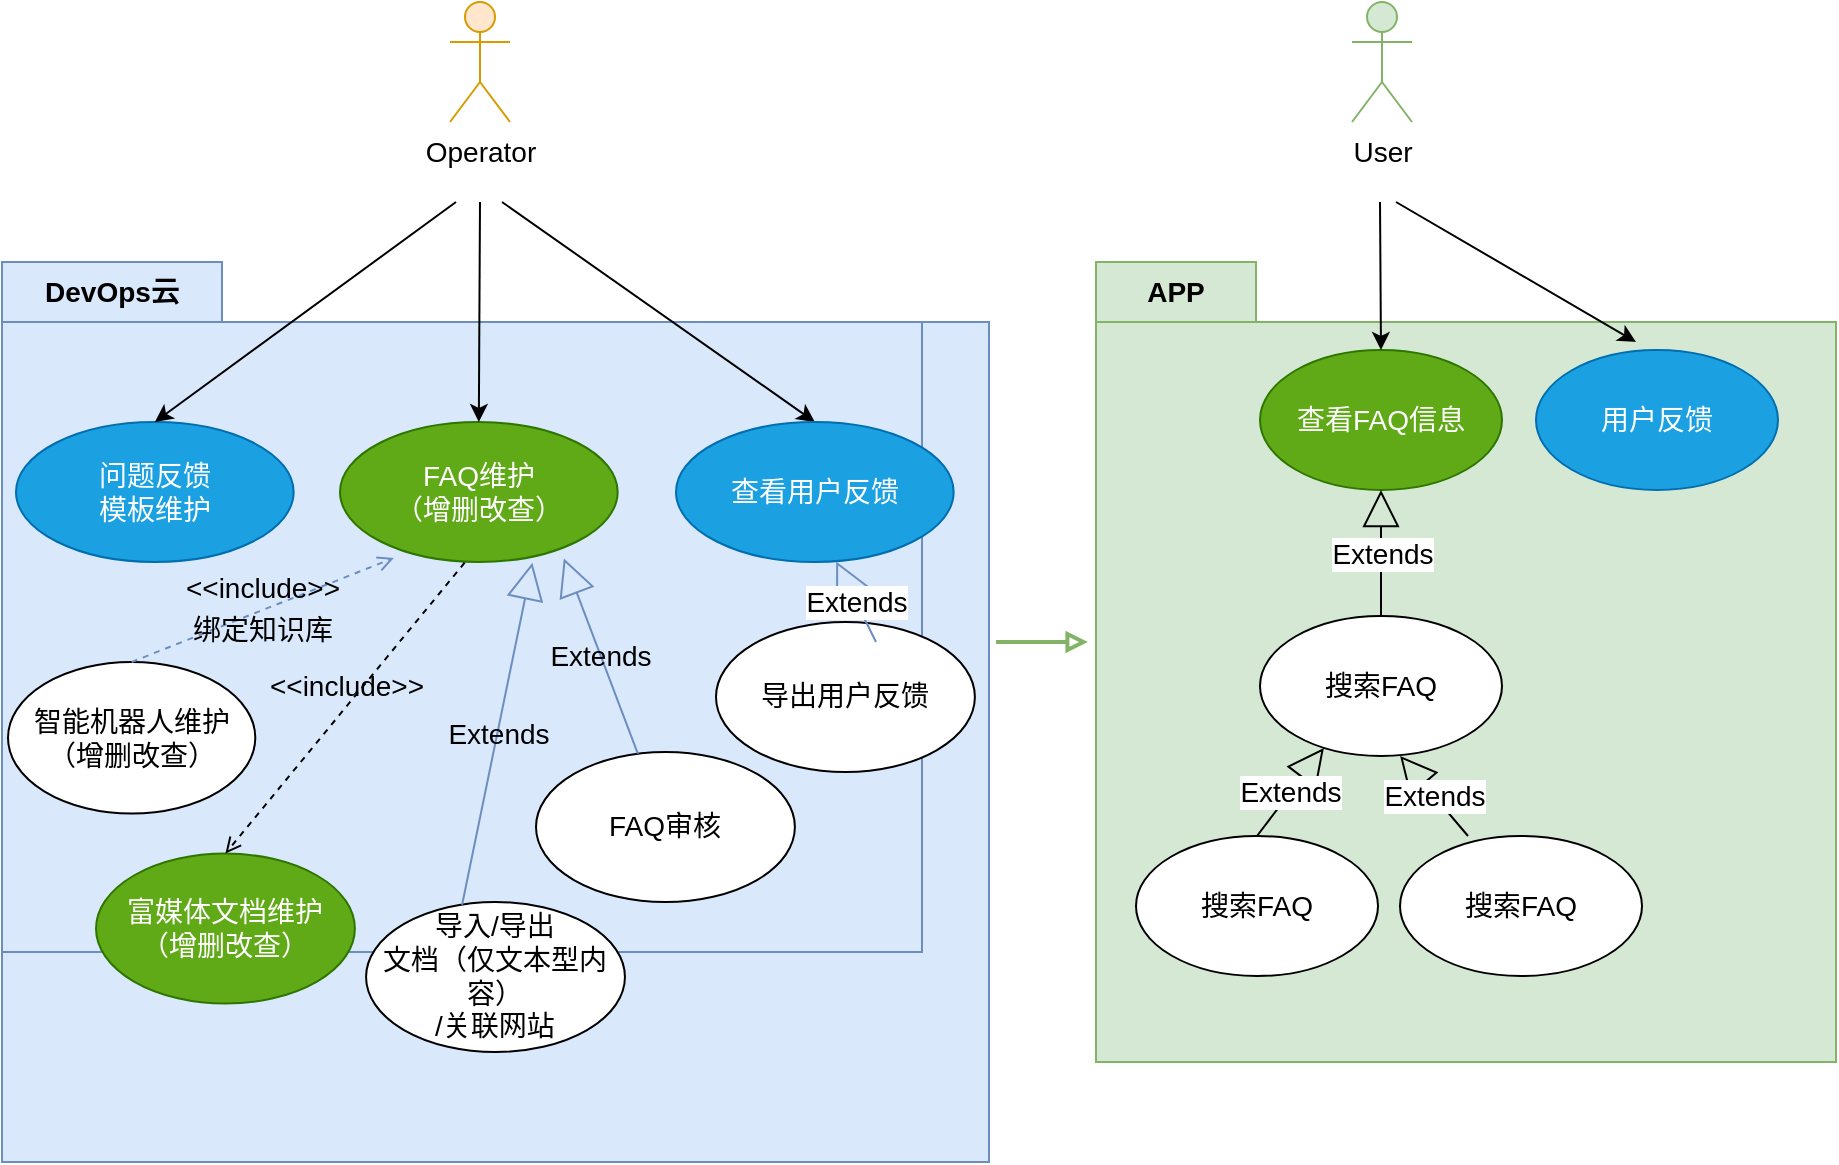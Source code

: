 <mxfile version="24.0.7" type="github">
  <diagram name="第 1 页" id="6x4LvMagdbzSouyHg_lp">
    <mxGraphModel dx="1773" dy="613" grid="1" gridSize="10" guides="1" tooltips="1" connect="1" arrows="1" fold="1" page="1" pageScale="1" pageWidth="827" pageHeight="1169" math="0" shadow="0">
      <root>
        <mxCell id="0" />
        <mxCell id="1" parent="0" />
        <mxCell id="KTRBiwCCIsHWIs7wHr18-67" value="" style="shape=folder;fontStyle=1;tabWidth=80;tabHeight=30;tabPosition=left;html=1;boundedLbl=1;whiteSpace=wrap;fontSize=14;fillColor=#d5e8d4;strokeColor=#82b366;" parent="1" vertex="1">
          <mxGeometry x="420" y="330" width="370" height="400" as="geometry" />
        </mxCell>
        <mxCell id="KTRBiwCCIsHWIs7wHr18-30" value="DevOps云" style="shape=folder;fontStyle=1;tabWidth=110;tabHeight=30;tabPosition=left;html=1;boundedLbl=1;labelInHeader=1;container=1;collapsible=0;whiteSpace=wrap;fontSize=14;fillColor=#dae8fc;strokeColor=#6c8ebf;" parent="1" vertex="1">
          <mxGeometry x="-127" y="330" width="493.5" height="450" as="geometry" />
        </mxCell>
        <mxCell id="KTRBiwCCIsHWIs7wHr18-31" value="" style="html=1;strokeColor=#6c8ebf;resizeWidth=1;resizeHeight=1;fillColor=#dae8fc;part=1;connectable=0;allowArrows=0;deletable=0;whiteSpace=wrap;fontSize=14;" parent="KTRBiwCCIsHWIs7wHr18-30" vertex="1">
          <mxGeometry width="460.0" height="315" relative="1" as="geometry">
            <mxPoint y="30" as="offset" />
          </mxGeometry>
        </mxCell>
        <mxCell id="KTRBiwCCIsHWIs7wHr18-38" value="智能机器人维护&lt;div style=&quot;font-size: 14px;&quot;&gt;（增删改查）&lt;/div&gt;" style="ellipse;whiteSpace=wrap;html=1;fontSize=14;" parent="KTRBiwCCIsHWIs7wHr18-30" vertex="1">
          <mxGeometry x="3" y="200" width="123.66" height="75.77" as="geometry" />
        </mxCell>
        <mxCell id="KTRBiwCCIsHWIs7wHr18-16" value="FAQ维护&lt;div style=&quot;font-size: 14px;&quot;&gt;（增删改查）&lt;/div&gt;" style="ellipse;whiteSpace=wrap;html=1;fontSize=14;fillColor=#60a917;fontColor=#ffffff;strokeColor=#2D7600;" parent="KTRBiwCCIsHWIs7wHr18-30" vertex="1">
          <mxGeometry x="169" y="80" width="138.83" height="70" as="geometry" />
        </mxCell>
        <mxCell id="KTRBiwCCIsHWIs7wHr18-42" value="&amp;lt;&amp;lt;include&amp;gt;&amp;gt;" style="html=1;verticalAlign=bottom;labelBackgroundColor=none;endArrow=open;endFill=0;dashed=1;rounded=0;exitX=0.5;exitY=0;exitDx=0;exitDy=0;fontSize=14;entryX=0.194;entryY=0.971;entryDx=0;entryDy=0;entryPerimeter=0;fillColor=#dae8fc;strokeColor=#6c8ebf;" parent="KTRBiwCCIsHWIs7wHr18-30" source="KTRBiwCCIsHWIs7wHr18-38" target="KTRBiwCCIsHWIs7wHr18-16" edge="1">
          <mxGeometry width="160" relative="1" as="geometry">
            <mxPoint y="259.615" as="sourcePoint" />
            <mxPoint x="207" y="160" as="targetPoint" />
          </mxGeometry>
        </mxCell>
        <mxCell id="KTRBiwCCIsHWIs7wHr18-43" value="绑定知识库" style="edgeLabel;html=1;align=center;verticalAlign=middle;resizable=0;points=[];fontSize=14;labelBackgroundColor=none;" parent="KTRBiwCCIsHWIs7wHr18-42" vertex="1" connectable="0">
          <mxGeometry x="0.092" y="-3" relative="1" as="geometry">
            <mxPoint x="-8" y="9" as="offset" />
          </mxGeometry>
        </mxCell>
        <mxCell id="KTRBiwCCIsHWIs7wHr18-18" value="富媒体文档维护&lt;div style=&quot;font-size: 14px;&quot;&gt;（增删改查）&lt;/div&gt;" style="ellipse;whiteSpace=wrap;html=1;fontSize=14;fillColor=#60a917;fontColor=#ffffff;strokeColor=#2D7600;" parent="KTRBiwCCIsHWIs7wHr18-30" vertex="1">
          <mxGeometry x="47.002" y="295.769" width="129.442" height="75" as="geometry" />
        </mxCell>
        <mxCell id="KTRBiwCCIsHWIs7wHr18-44" value="导入/导出&lt;div style=&quot;font-size: 14px;&quot;&gt;文档（仅文本型内容）&lt;div style=&quot;font-size: 14px;&quot;&gt;/关联网站&lt;/div&gt;&lt;/div&gt;" style="ellipse;whiteSpace=wrap;html=1;fontSize=14;" parent="KTRBiwCCIsHWIs7wHr18-30" vertex="1">
          <mxGeometry x="182.032" y="319.999" width="129.442" height="75" as="geometry" />
        </mxCell>
        <mxCell id="KTRBiwCCIsHWIs7wHr18-45" value="Extends" style="endArrow=block;endSize=16;endFill=0;html=1;rounded=0;entryX=0.693;entryY=1.005;entryDx=0;entryDy=0;exitX=0.371;exitY=0.018;exitDx=0;exitDy=0;entryPerimeter=0;exitPerimeter=0;fontSize=14;fillColor=#dae8fc;strokeColor=#6c8ebf;labelBackgroundColor=none;labelBorderColor=none;" parent="KTRBiwCCIsHWIs7wHr18-30" source="KTRBiwCCIsHWIs7wHr18-44" target="KTRBiwCCIsHWIs7wHr18-16" edge="1">
          <mxGeometry width="160" relative="1" as="geometry">
            <mxPoint x="377.14" y="265" as="sourcePoint" />
            <mxPoint x="370.14" y="190" as="targetPoint" />
          </mxGeometry>
        </mxCell>
        <mxCell id="KTRBiwCCIsHWIs7wHr18-46" value="&amp;lt;&amp;lt;include&amp;gt;&amp;gt;" style="html=1;verticalAlign=bottom;labelBackgroundColor=none;endArrow=open;endFill=0;dashed=1;rounded=0;exitX=0.449;exitY=1.005;exitDx=0;exitDy=0;entryX=0.5;entryY=0;entryDx=0;entryDy=0;exitPerimeter=0;fontSize=14;" parent="KTRBiwCCIsHWIs7wHr18-30" source="KTRBiwCCIsHWIs7wHr18-16" target="KTRBiwCCIsHWIs7wHr18-18" edge="1">
          <mxGeometry width="160" relative="1" as="geometry">
            <mxPoint x="260.94" y="179.8" as="sourcePoint" />
            <mxPoint x="100.001" y="340.39" as="targetPoint" />
          </mxGeometry>
        </mxCell>
        <mxCell id="KTRBiwCCIsHWIs7wHr18-53" value="FAQ审核" style="ellipse;whiteSpace=wrap;html=1;fontSize=14;" parent="KTRBiwCCIsHWIs7wHr18-30" vertex="1">
          <mxGeometry x="267.002" y="244.999" width="129.442" height="75" as="geometry" />
        </mxCell>
        <mxCell id="KTRBiwCCIsHWIs7wHr18-54" value="Extends" style="endArrow=block;endSize=16;endFill=0;html=1;rounded=0;entryX=0.806;entryY=0.975;entryDx=0;entryDy=0;entryPerimeter=0;fontSize=14;fillColor=#dae8fc;strokeColor=#6c8ebf;labelBackgroundColor=none;labelBorderColor=none;" parent="KTRBiwCCIsHWIs7wHr18-30" source="KTRBiwCCIsHWIs7wHr18-53" target="KTRBiwCCIsHWIs7wHr18-16" edge="1">
          <mxGeometry width="160" relative="1" as="geometry">
            <mxPoint x="347.93" y="295.42" as="sourcePoint" />
            <mxPoint x="329.93" y="124.42" as="targetPoint" />
          </mxGeometry>
        </mxCell>
        <mxCell id="UmQ7iVuRs1jFdSwfaIHv-2" value="" style="endArrow=classic;html=1;rounded=0;entryX=0.5;entryY=0;entryDx=0;entryDy=0;fontSize=14;" edge="1" parent="KTRBiwCCIsHWIs7wHr18-30" target="UmQ7iVuRs1jFdSwfaIHv-3">
          <mxGeometry width="50" height="50" relative="1" as="geometry">
            <mxPoint x="250" y="-30" as="sourcePoint" />
            <mxPoint x="408.59" y="69" as="targetPoint" />
          </mxGeometry>
        </mxCell>
        <mxCell id="UmQ7iVuRs1jFdSwfaIHv-3" value="查看用户反馈" style="ellipse;whiteSpace=wrap;html=1;fontSize=14;fillColor=#1ba1e2;fontColor=#ffffff;strokeColor=#006EAF;" vertex="1" parent="KTRBiwCCIsHWIs7wHr18-30">
          <mxGeometry x="337" y="80" width="138.83" height="70" as="geometry" />
        </mxCell>
        <mxCell id="UmQ7iVuRs1jFdSwfaIHv-5" value="导出用户反馈" style="ellipse;whiteSpace=wrap;html=1;fontSize=14;" vertex="1" parent="KTRBiwCCIsHWIs7wHr18-30">
          <mxGeometry x="357.002" y="179.999" width="129.442" height="75" as="geometry" />
        </mxCell>
        <mxCell id="UmQ7iVuRs1jFdSwfaIHv-6" value="Extends" style="endArrow=block;endSize=16;endFill=0;html=1;rounded=0;entryX=0.806;entryY=0.975;entryDx=0;entryDy=0;entryPerimeter=0;fontSize=14;fillColor=#dae8fc;strokeColor=#6c8ebf;" edge="1" parent="KTRBiwCCIsHWIs7wHr18-30">
          <mxGeometry width="160" relative="1" as="geometry">
            <mxPoint x="437" y="190" as="sourcePoint" />
            <mxPoint x="417.1" y="149.75" as="targetPoint" />
          </mxGeometry>
        </mxCell>
        <mxCell id="UmQ7iVuRs1jFdSwfaIHv-7" value="问题反馈&lt;div&gt;模板维护&lt;/div&gt;" style="ellipse;whiteSpace=wrap;html=1;fontSize=14;fillColor=#1ba1e2;fontColor=#ffffff;strokeColor=#006EAF;" vertex="1" parent="KTRBiwCCIsHWIs7wHr18-30">
          <mxGeometry x="7" y="80" width="138.83" height="70" as="geometry" />
        </mxCell>
        <mxCell id="UmQ7iVuRs1jFdSwfaIHv-8" value="" style="endArrow=classic;html=1;rounded=0;entryX=0.5;entryY=0;entryDx=0;entryDy=0;fontSize=14;" edge="1" parent="KTRBiwCCIsHWIs7wHr18-30" target="UmQ7iVuRs1jFdSwfaIHv-7">
          <mxGeometry width="50" height="50" relative="1" as="geometry">
            <mxPoint x="227" y="-30" as="sourcePoint" />
            <mxPoint x="223" y="100" as="targetPoint" />
          </mxGeometry>
        </mxCell>
        <mxCell id="KTRBiwCCIsHWIs7wHr18-1" value="Operator" style="shape=umlActor;verticalLabelPosition=bottom;verticalAlign=top;html=1;outlineConnect=0;fontSize=14;fillColor=#ffe6cc;strokeColor=#d79b00;" parent="1" vertex="1">
          <mxGeometry x="97" y="200" width="30" height="60" as="geometry" />
        </mxCell>
        <mxCell id="KTRBiwCCIsHWIs7wHr18-20" value="" style="endArrow=classic;html=1;rounded=0;entryX=0.5;entryY=0;entryDx=0;entryDy=0;fontSize=14;" parent="1" target="KTRBiwCCIsHWIs7wHr18-16" edge="1">
          <mxGeometry width="50" height="50" relative="1" as="geometry">
            <mxPoint x="112" y="300" as="sourcePoint" />
            <mxPoint x="113" y="350" as="targetPoint" />
          </mxGeometry>
        </mxCell>
        <mxCell id="KTRBiwCCIsHWIs7wHr18-21" value="User" style="shape=umlActor;verticalLabelPosition=bottom;verticalAlign=top;html=1;outlineConnect=0;fontSize=14;fillColor=#d5e8d4;strokeColor=#82b366;" parent="1" vertex="1">
          <mxGeometry x="548" y="200" width="30" height="60" as="geometry" />
        </mxCell>
        <mxCell id="KTRBiwCCIsHWIs7wHr18-22" value="查看FAQ信息" style="ellipse;whiteSpace=wrap;html=1;fontSize=14;fillColor=#60a917;fontColor=#ffffff;strokeColor=#2D7600;" parent="1" vertex="1">
          <mxGeometry x="502" y="374" width="121" height="70" as="geometry" />
        </mxCell>
        <mxCell id="KTRBiwCCIsHWIs7wHr18-23" value="搜索FAQ" style="ellipse;whiteSpace=wrap;html=1;fontSize=14;" parent="1" vertex="1">
          <mxGeometry x="502" y="507" width="121" height="70" as="geometry" />
        </mxCell>
        <mxCell id="KTRBiwCCIsHWIs7wHr18-24" value="Extends" style="endArrow=block;endSize=16;endFill=0;html=1;rounded=0;entryX=0.5;entryY=1;entryDx=0;entryDy=0;exitX=0.5;exitY=0;exitDx=0;exitDy=0;fontSize=14;" parent="1" source="KTRBiwCCIsHWIs7wHr18-23" target="KTRBiwCCIsHWIs7wHr18-22" edge="1">
          <mxGeometry width="160" relative="1" as="geometry">
            <mxPoint x="642" y="460" as="sourcePoint" />
            <mxPoint x="802" y="460" as="targetPoint" />
          </mxGeometry>
        </mxCell>
        <mxCell id="KTRBiwCCIsHWIs7wHr18-25" value="" style="endArrow=classic;html=1;rounded=0;entryX=0.5;entryY=0;entryDx=0;entryDy=0;fontSize=14;" parent="1" target="KTRBiwCCIsHWIs7wHr18-22" edge="1">
          <mxGeometry width="50" height="50" relative="1" as="geometry">
            <mxPoint x="562" y="300" as="sourcePoint" />
            <mxPoint x="562" y="350" as="targetPoint" />
          </mxGeometry>
        </mxCell>
        <mxCell id="KTRBiwCCIsHWIs7wHr18-28" value="用户反馈" style="ellipse;whiteSpace=wrap;html=1;fontSize=14;fillColor=#1ba1e2;fontColor=#ffffff;strokeColor=#006EAF;" parent="1" vertex="1">
          <mxGeometry x="640" y="374" width="121" height="70" as="geometry" />
        </mxCell>
        <mxCell id="KTRBiwCCIsHWIs7wHr18-48" value="搜索FAQ" style="ellipse;whiteSpace=wrap;html=1;fontSize=14;" parent="1" vertex="1">
          <mxGeometry x="440" y="617" width="121" height="70" as="geometry" />
        </mxCell>
        <mxCell id="KTRBiwCCIsHWIs7wHr18-49" value="搜索FAQ" style="ellipse;whiteSpace=wrap;html=1;fontSize=14;" parent="1" vertex="1">
          <mxGeometry x="572" y="617" width="121" height="70" as="geometry" />
        </mxCell>
        <mxCell id="KTRBiwCCIsHWIs7wHr18-50" value="Extends" style="endArrow=block;endSize=16;endFill=0;html=1;rounded=0;exitX=0.5;exitY=0;exitDx=0;exitDy=0;fontSize=14;entryX=0.264;entryY=0.943;entryDx=0;entryDy=0;entryPerimeter=0;" parent="1" source="KTRBiwCCIsHWIs7wHr18-48" target="KTRBiwCCIsHWIs7wHr18-23" edge="1">
          <mxGeometry width="160" relative="1" as="geometry">
            <mxPoint x="510.5" y="600" as="sourcePoint" />
            <mxPoint x="550" y="560" as="targetPoint" />
          </mxGeometry>
        </mxCell>
        <mxCell id="KTRBiwCCIsHWIs7wHr18-51" value="Extends" style="endArrow=block;endSize=16;endFill=0;html=1;rounded=0;entryX=0.579;entryY=1;entryDx=0;entryDy=0;exitX=0.281;exitY=0;exitDx=0;exitDy=0;entryPerimeter=0;exitPerimeter=0;fontSize=14;" parent="1" source="KTRBiwCCIsHWIs7wHr18-49" target="KTRBiwCCIsHWIs7wHr18-23" edge="1">
          <mxGeometry width="160" relative="1" as="geometry">
            <mxPoint x="660" y="600" as="sourcePoint" />
            <mxPoint x="701.5" y="563" as="targetPoint" />
          </mxGeometry>
        </mxCell>
        <mxCell id="KTRBiwCCIsHWIs7wHr18-52" value="" style="endArrow=classic;html=1;rounded=0;fontSize=14;" parent="1" edge="1">
          <mxGeometry width="50" height="50" relative="1" as="geometry">
            <mxPoint x="570" y="300" as="sourcePoint" />
            <mxPoint x="690" y="370" as="targetPoint" />
          </mxGeometry>
        </mxCell>
        <mxCell id="KTRBiwCCIsHWIs7wHr18-69" value="APP" style="text;html=1;align=center;verticalAlign=middle;whiteSpace=wrap;rounded=0;fontSize=14;fontStyle=1" parent="1" vertex="1">
          <mxGeometry x="430" y="330" width="60" height="30" as="geometry" />
        </mxCell>
        <mxCell id="KTRBiwCCIsHWIs7wHr18-70" value="" style="endArrow=block;html=1;rounded=0;labelBackgroundColor=default;endFill=0;fillColor=#d5e8d4;strokeColor=#82b366;strokeWidth=2;entryX=-0.011;entryY=0.475;entryDx=0;entryDy=0;entryPerimeter=0;" parent="1" target="KTRBiwCCIsHWIs7wHr18-67" edge="1">
          <mxGeometry width="50" height="50" relative="1" as="geometry">
            <mxPoint x="370" y="520" as="sourcePoint" />
            <mxPoint x="410" y="540" as="targetPoint" />
          </mxGeometry>
        </mxCell>
      </root>
    </mxGraphModel>
  </diagram>
</mxfile>

